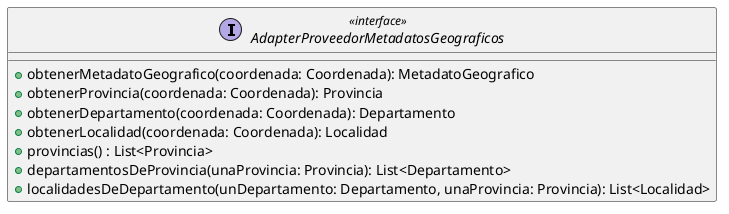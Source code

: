 @startuml
'https://plantuml.com/class-diagram

interface AdapterProveedorMetadatosGeograficos << interface >> {
  + obtenerMetadatoGeografico(coordenada: Coordenada): MetadatoGeografico
  + obtenerProvincia(coordenada: Coordenada): Provincia
  + obtenerDepartamento(coordenada: Coordenada): Departamento
  + obtenerLocalidad(coordenada: Coordenada): Localidad
  + provincias() : List<Provincia>
  + departamentosDeProvincia(unaProvincia: Provincia): List<Departamento>
  + localidadesDeDepartamento(unDepartamento: Departamento, unaProvincia: Provincia): List<Localidad>
}

@enduml
